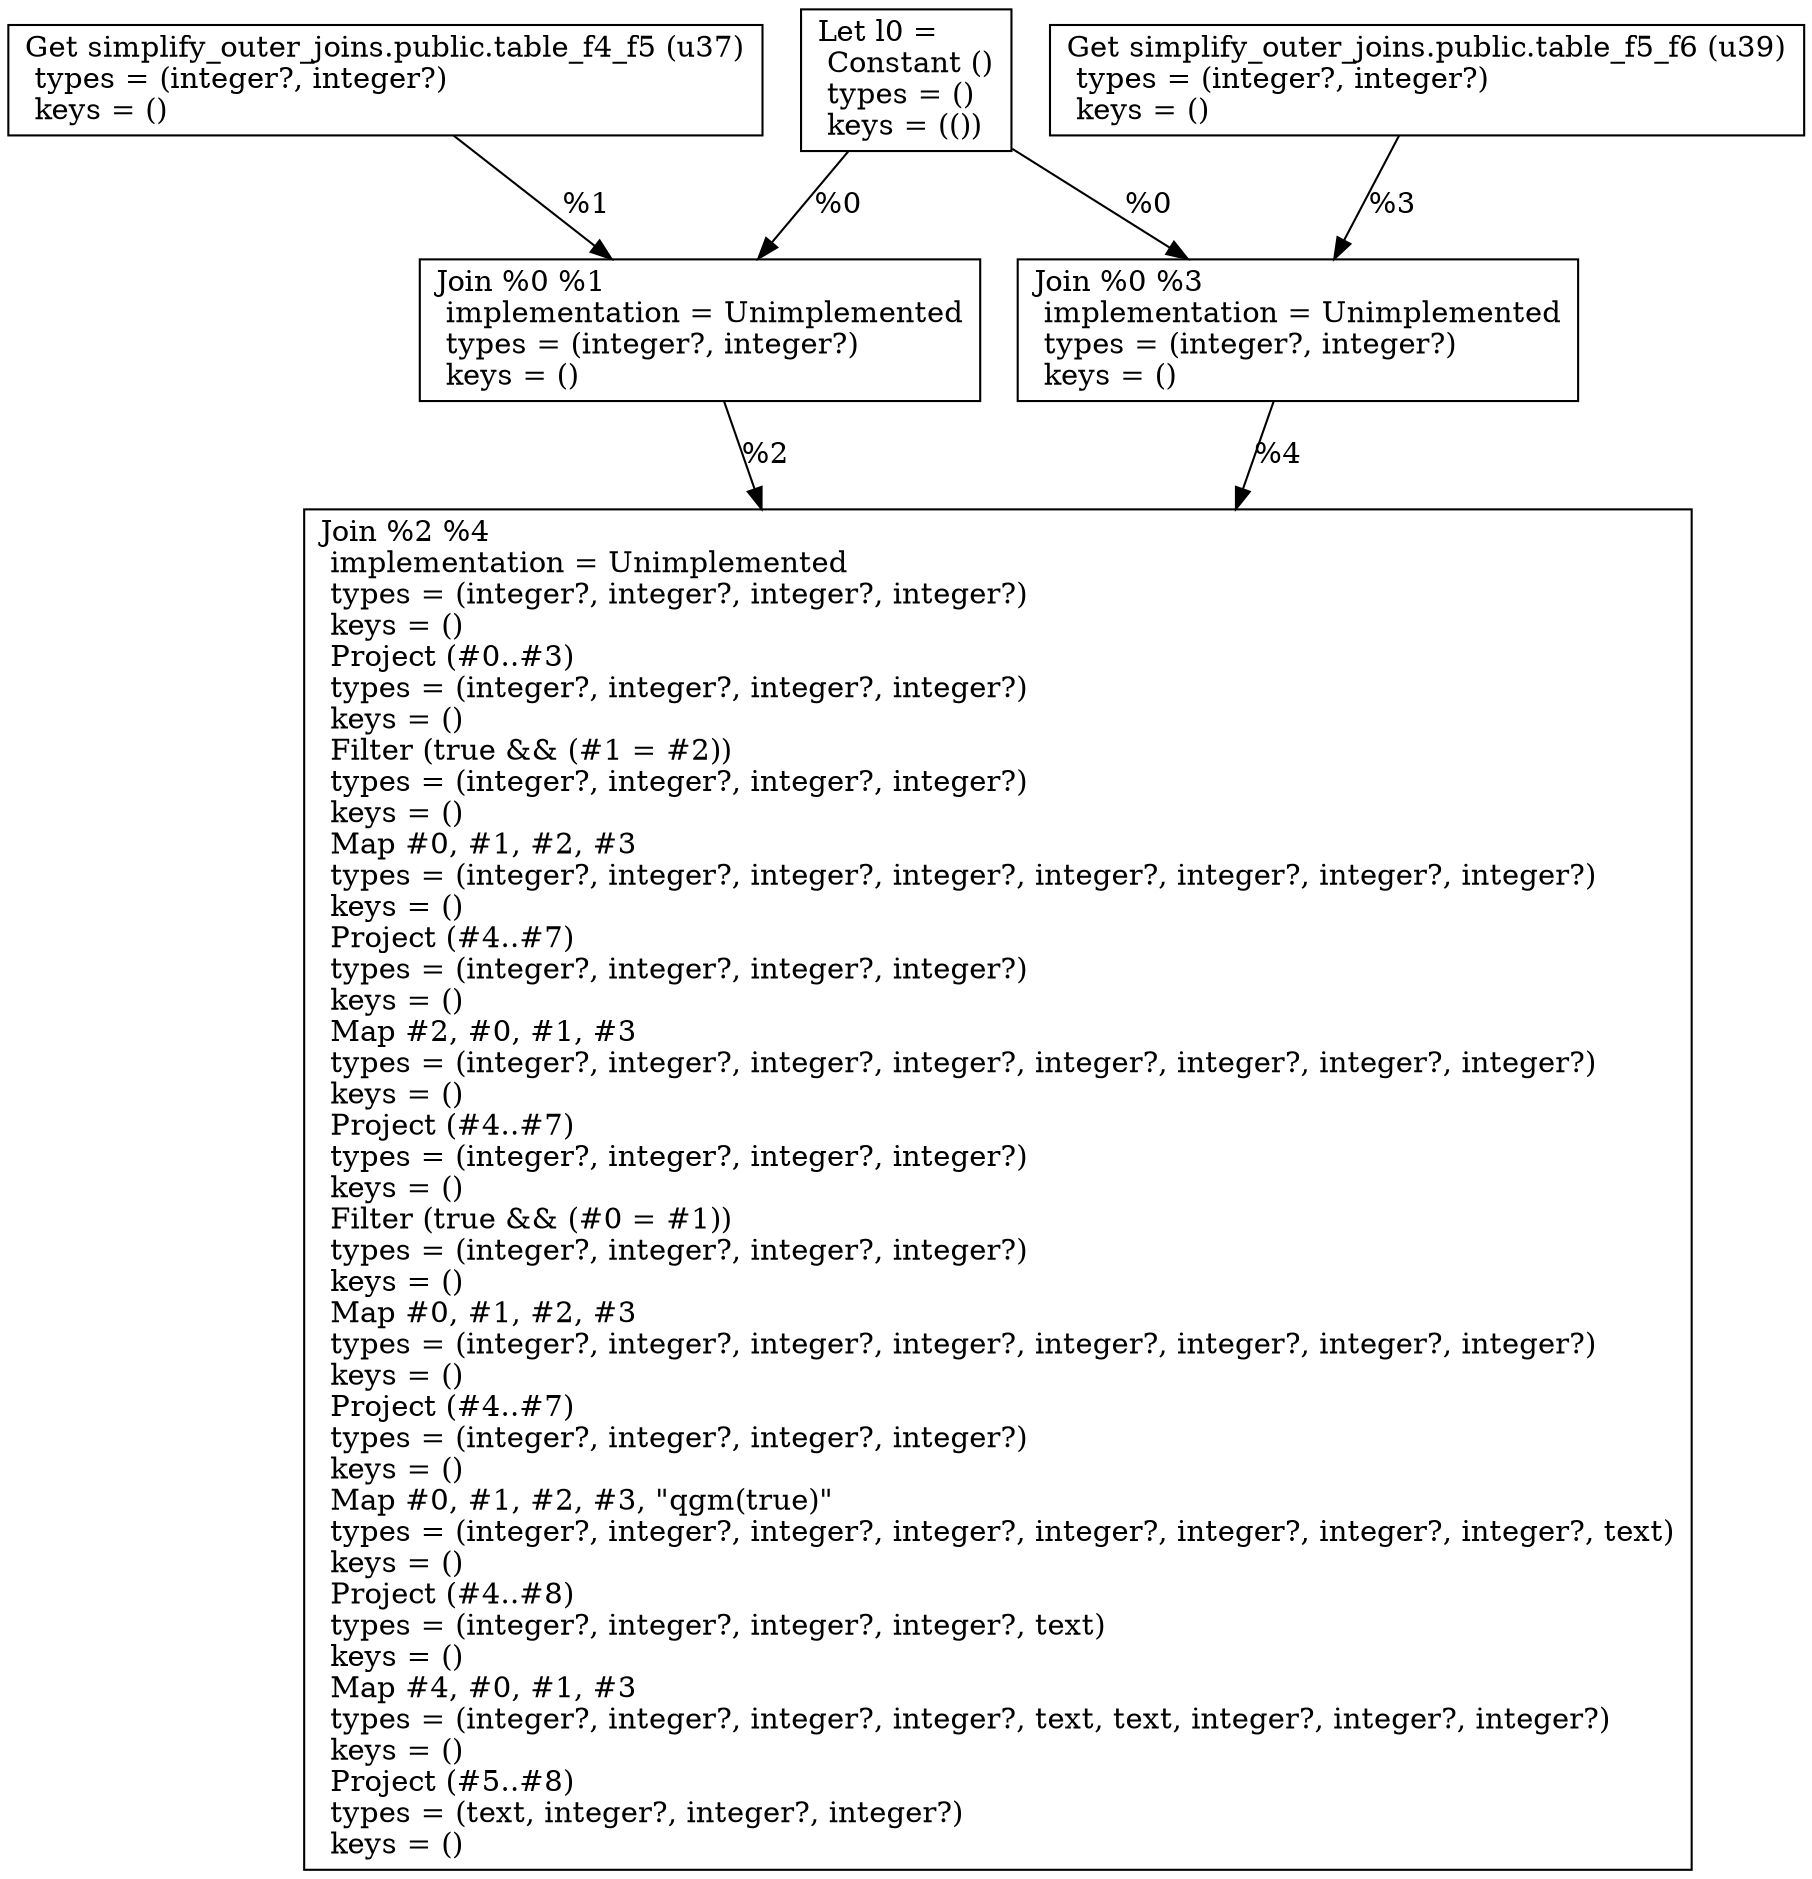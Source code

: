digraph G {
    node0 [shape = record, label="Let l0 =\l Constant ()\l  types = ()\l  keys = (())\l"]
    node1 [shape = record, label=" Get simplify_outer_joins.public.table_f4_f5 (u37)\l  types = (integer?, integer?)\l  keys = ()\l"]
    node2 [shape = record, label=" Join %0 %1\l  implementation = Unimplemented\l  types = (integer?, integer?)\l  keys = ()\l"]
    node3 [shape = record, label=" Get simplify_outer_joins.public.table_f5_f6 (u39)\l  types = (integer?, integer?)\l  keys = ()\l"]
    node4 [shape = record, label=" Join %0 %3\l  implementation = Unimplemented\l  types = (integer?, integer?)\l  keys = ()\l"]
    node5 [shape = record, label=" Join %2 %4\l  implementation = Unimplemented\l  types = (integer?, integer?, integer?, integer?)\l  keys = ()\l Project (#0..#3)\l  types = (integer?, integer?, integer?, integer?)\l  keys = ()\l Filter (true && (#1 = #2))\l  types = (integer?, integer?, integer?, integer?)\l  keys = ()\l Map #0, #1, #2, #3\l  types = (integer?, integer?, integer?, integer?, integer?, integer?, integer?, integer?)\l  keys = ()\l Project (#4..#7)\l  types = (integer?, integer?, integer?, integer?)\l  keys = ()\l Map #2, #0, #1, #3\l  types = (integer?, integer?, integer?, integer?, integer?, integer?, integer?, integer?)\l  keys = ()\l Project (#4..#7)\l  types = (integer?, integer?, integer?, integer?)\l  keys = ()\l Filter (true && (#0 = #1))\l  types = (integer?, integer?, integer?, integer?)\l  keys = ()\l Map #0, #1, #2, #3\l  types = (integer?, integer?, integer?, integer?, integer?, integer?, integer?, integer?)\l  keys = ()\l Project (#4..#7)\l  types = (integer?, integer?, integer?, integer?)\l  keys = ()\l Map #0, #1, #2, #3, \"qgm(true)\"\l  types = (integer?, integer?, integer?, integer?, integer?, integer?, integer?, integer?, text)\l  keys = ()\l Project (#4..#8)\l  types = (integer?, integer?, integer?, integer?, text)\l  keys = ()\l Map #4, #0, #1, #3\l  types = (integer?, integer?, integer?, integer?, text, text, integer?, integer?, integer?)\l  keys = ()\l Project (#5..#8)\l  types = (text, integer?, integer?, integer?)\l  keys = ()\l"]
    node2 -> node5 [label = "%2\l"]
    node4 -> node5 [label = "%4\l"]
    node0 -> node4 [label = "%0\l"]
    node0 -> node2 [label = "%0\l"]
    node3 -> node4 [label = "%3\l"]
    node1 -> node2 [label = "%1\l"]
}

